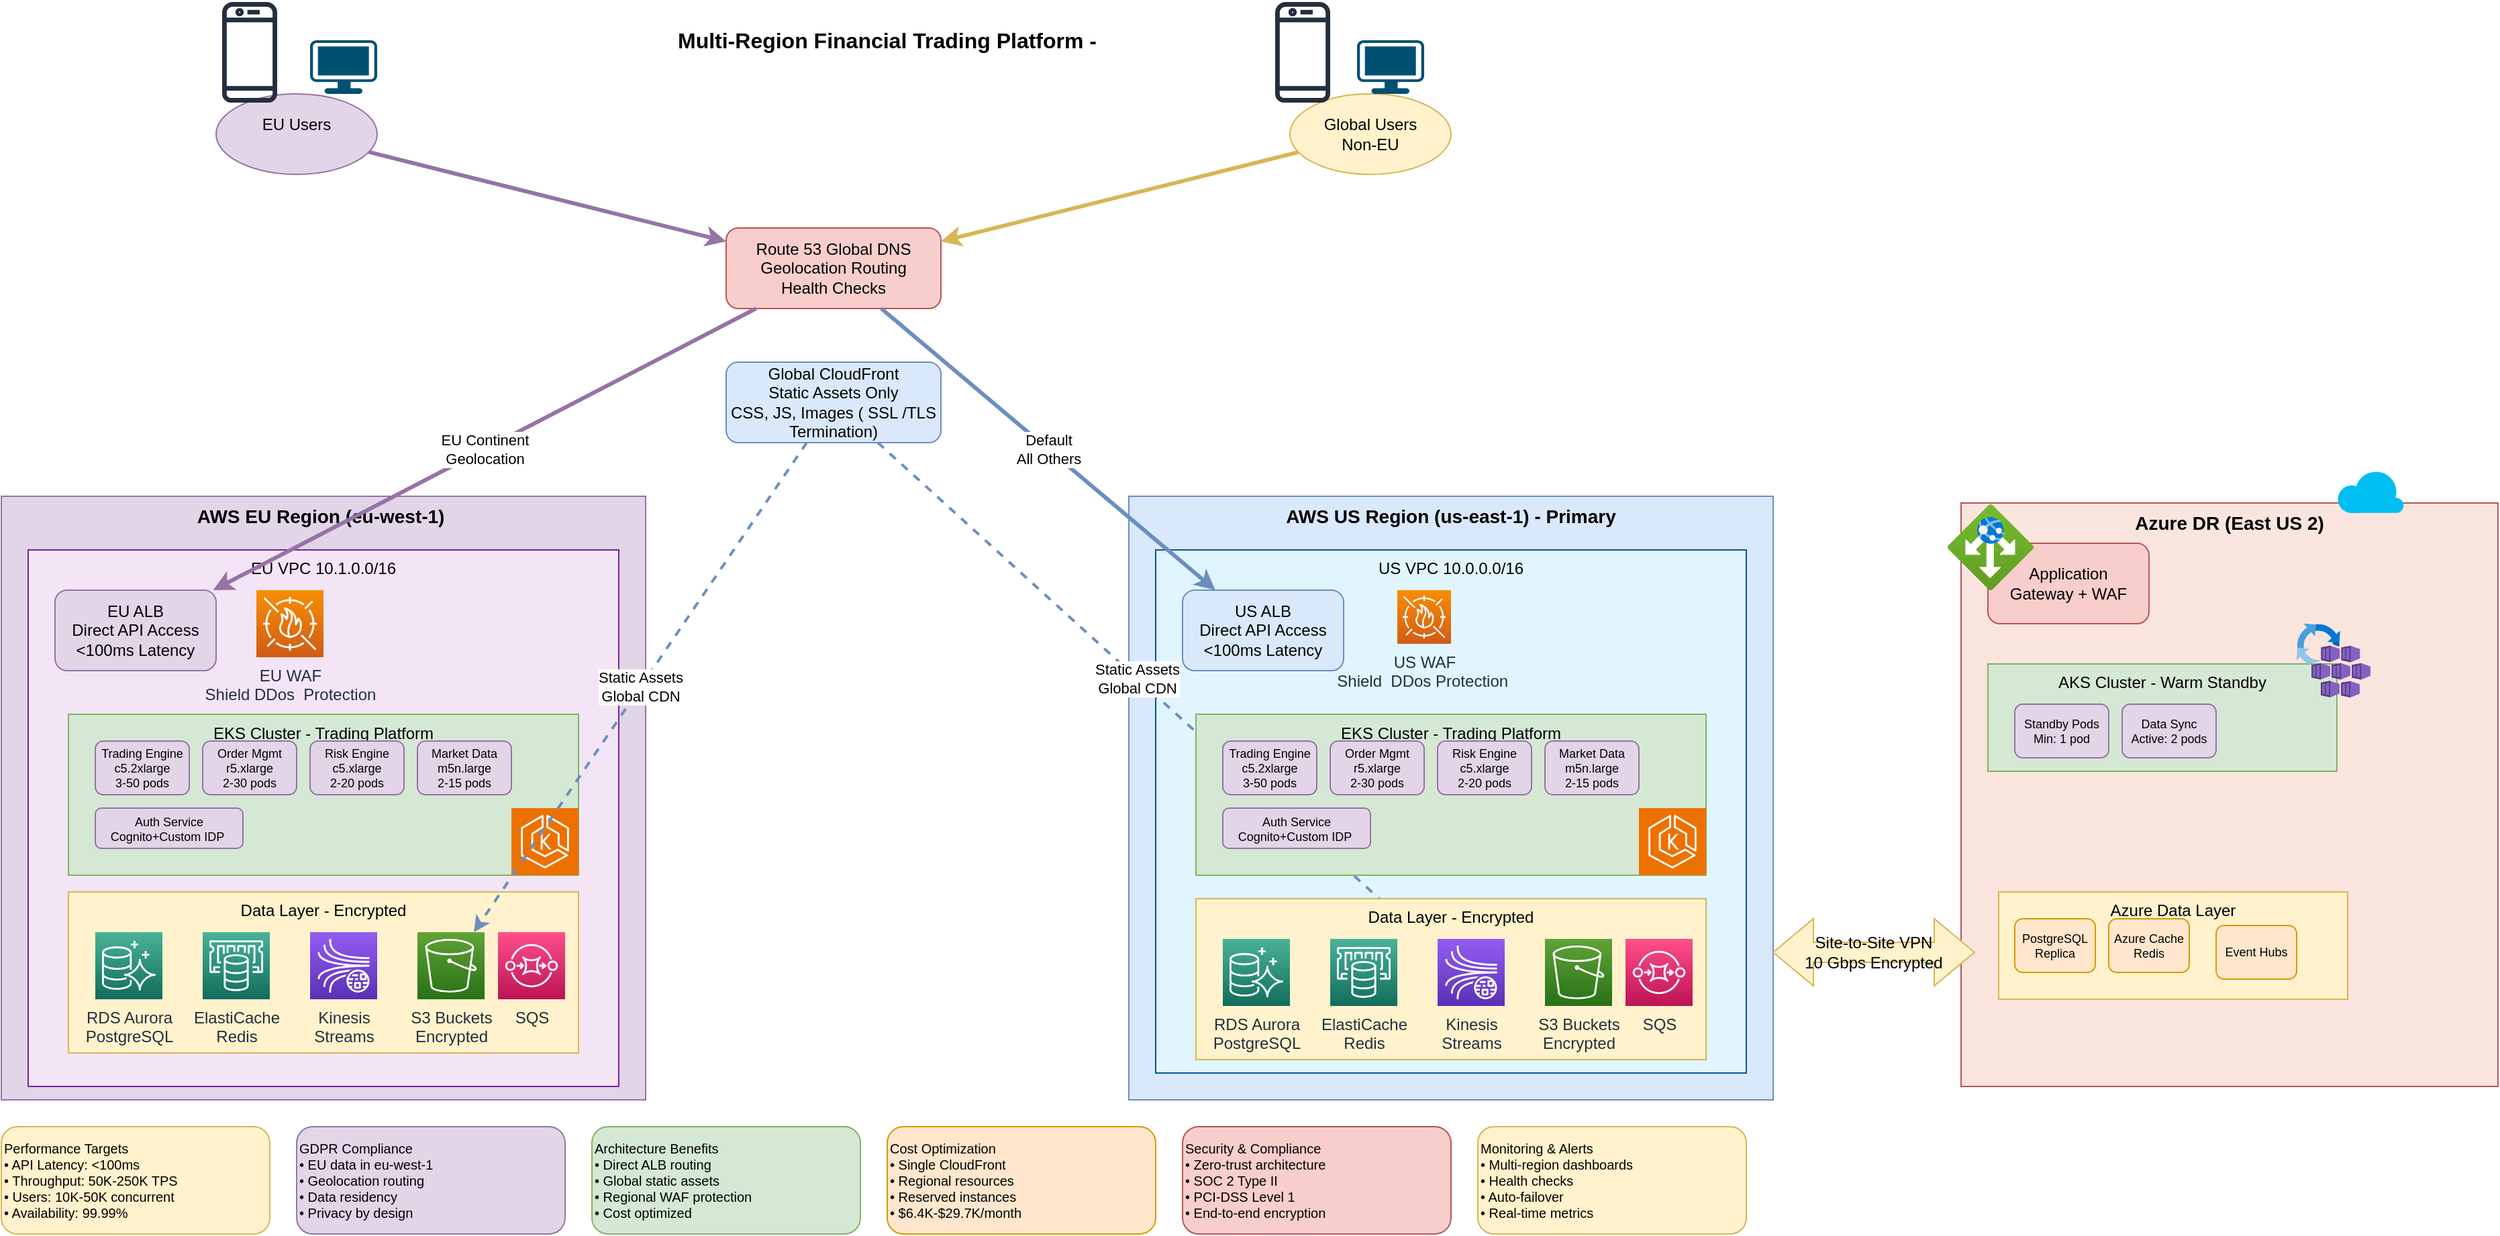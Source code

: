 <mxfile version="28.2.4">
  <diagram name="Multi-Region Architecture with GDPR Compliance" id="multi-region-arch">
    <mxGraphModel dx="848" dy="508" grid="1" gridSize="10" guides="1" tooltips="1" connect="1" arrows="1" fold="1" page="1" pageScale="1" pageWidth="1400" pageHeight="900" math="0" shadow="0">
      <root>
        <mxCell id="0" />
        <mxCell id="1" parent="0" />
        <mxCell id="title" value="Multi-Region Financial Trading Platform -" style="text;html=1;strokeColor=none;fillColor=none;align=center;verticalAlign=middle;whiteSpace=wrap;rounded=0;fontSize=16;fontStyle=1;" parent="1" vertex="1">
          <mxGeometry x="400" y="20" width="600" height="40" as="geometry" />
        </mxCell>
        <mxCell id="eu-users" value="EU Users&lt;div&gt;&lt;br/&gt;&lt;/div&gt;" style="ellipse;whiteSpace=wrap;html=1;fillColor=#e1d5e7;strokeColor=#9673a6;" parent="1" vertex="1">
          <mxGeometry x="200" y="80" width="120" height="60" as="geometry" />
        </mxCell>
        <mxCell id="global-users" value="Global Users&#xa;Non-EU" style="ellipse;whiteSpace=wrap;html=1;fillColor=#fff2cc;strokeColor=#d6b656;" parent="1" vertex="1">
          <mxGeometry x="1000" y="80" width="120" height="60" as="geometry" />
        </mxCell>
        <mxCell id="route53" value="Route 53 Global DNS&#xa;Geolocation Routing&#xa;Health Checks" style="rounded=1;whiteSpace=wrap;html=1;fillColor=#f8cecc;strokeColor=#b85450;" parent="1" vertex="1">
          <mxGeometry x="580" y="180" width="160" height="60" as="geometry" />
        </mxCell>
        <mxCell id="global-cloudfront" value="Global CloudFront&lt;br&gt;Static Assets Only&lt;br&gt;CSS, JS, Images ( SSL /TLS Termination)" style="rounded=1;whiteSpace=wrap;html=1;fillColor=#dae8fc;strokeColor=#6c8ebf;" parent="1" vertex="1">
          <mxGeometry x="580" y="280" width="160" height="60" as="geometry" />
        </mxCell>
        <mxCell id="eu-region" value="AWS EU Region (eu-west-1)&amp;nbsp;" style="rounded=0;whiteSpace=wrap;html=1;fillColor=#e1d5e7;strokeColor=#9673a6;verticalAlign=top;fontSize=14;fontStyle=1;" parent="1" vertex="1">
          <mxGeometry x="40" y="380" width="480" height="450" as="geometry" />
        </mxCell>
        <mxCell id="eu-vpc" value="EU VPC 10.1.0.0/16" style="rounded=0;whiteSpace=wrap;html=1;fillColor=#f3e5f5;strokeColor=#7b1fa2;verticalAlign=top;" parent="1" vertex="1">
          <mxGeometry x="60" y="420" width="440" height="400" as="geometry" />
        </mxCell>
        <mxCell id="eu-alb" value="EU ALB&#xa;Direct API Access&#xa;&amp;lt;100ms Latency" style="rounded=1;whiteSpace=wrap;html=1;fillColor=#e1d5e7;strokeColor=#9673a6;" parent="1" vertex="1">
          <mxGeometry x="80" y="450" width="120" height="60" as="geometry" />
        </mxCell>
        <mxCell id="eu-waf" value="EU WAF&lt;br&gt;Shield DDos&amp;nbsp; Protection" style="sketch=0;outlineConnect=0;fontColor=#232F3E;gradientColor=#F78E04;gradientDirection=north;fillColor=#D05C17;strokeColor=#ffffff;dashed=0;verticalLabelPosition=bottom;verticalAlign=top;align=center;html=1;fontSize=12;fontStyle=0;aspect=fixed;shape=mxgraph.aws4.resourceIcon;resIcon=mxgraph.aws4.waf;" parent="1" vertex="1">
          <mxGeometry x="230" y="450" width="50" height="50" as="geometry" />
        </mxCell>
        <mxCell id="us-region" value="AWS US Region (us-east-1) - Primary" style="rounded=0;whiteSpace=wrap;html=1;fillColor=#dae8fc;strokeColor=#6c8ebf;verticalAlign=top;fontSize=14;fontStyle=1;" parent="1" vertex="1">
          <mxGeometry x="880" y="380" width="480" height="450" as="geometry" />
        </mxCell>
        <mxCell id="us-vpc" value="US VPC 10.0.0.0/16" style="rounded=0;whiteSpace=wrap;html=1;fillColor=#e1f5fe;strokeColor=#01579b;verticalAlign=top;" parent="1" vertex="1">
          <mxGeometry x="900" y="420" width="440" height="390" as="geometry" />
        </mxCell>
        <mxCell id="us-alb" value="US ALB&#xa;Direct API Access&#xa;&amp;lt;100ms Latency" style="rounded=1;whiteSpace=wrap;html=1;fillColor=#dae8fc;strokeColor=#6c8ebf;" parent="1" vertex="1">
          <mxGeometry x="920" y="450" width="120" height="60" as="geometry" />
        </mxCell>
        <mxCell id="us-waf" value="US WAF&lt;br&gt;Shield&amp;nbsp; DDos Protection&amp;nbsp;" style="sketch=0;outlineConnect=0;fontColor=#232F3E;gradientColor=#F78E04;gradientDirection=north;fillColor=#D05C17;strokeColor=#ffffff;dashed=0;verticalLabelPosition=bottom;verticalAlign=top;align=center;html=1;fontSize=12;fontStyle=0;aspect=fixed;shape=mxgraph.aws4.resourceIcon;resIcon=mxgraph.aws4.waf;" parent="1" vertex="1">
          <mxGeometry x="1080" y="450" width="40" height="40" as="geometry" />
        </mxCell>
        <mxCell id="flow-eu-dns" value="" style="endArrow=classic;html=1;rounded=0;strokeColor=#9673a6;strokeWidth=3;" parent="1" source="eu-users" target="route53" edge="1">
          <mxGeometry width="50" height="50" relative="1" as="geometry">
            <mxPoint x="320" y="120" as="sourcePoint" />
            <mxPoint x="580" y="200" as="targetPoint" />
          </mxGeometry>
        </mxCell>
        <mxCell id="flow-global-dns" value="" style="endArrow=classic;html=1;rounded=0;strokeColor=#d6b656;strokeWidth=3;" parent="1" source="global-users" target="route53" edge="1">
          <mxGeometry width="50" height="50" relative="1" as="geometry">
            <mxPoint x="1000" y="120" as="sourcePoint" />
            <mxPoint x="740" y="200" as="targetPoint" />
          </mxGeometry>
        </mxCell>
        <mxCell id="flow-dns-eu" value="EU Continent&#xa;Geolocation" style="endArrow=classic;html=1;rounded=0;strokeColor=#9673a6;strokeWidth=3;labelBackgroundColor=#ffffff;" parent="1" source="route53" target="eu-alb" edge="1">
          <mxGeometry width="50" height="50" relative="1" as="geometry">
            <mxPoint x="580" y="240" as="sourcePoint" />
            <mxPoint x="200" y="450" as="targetPoint" />
          </mxGeometry>
        </mxCell>
        <mxCell id="flow-dns-us" value="Default&#xa;All Others" style="endArrow=classic;html=1;rounded=0;strokeColor=#6c8ebf;strokeWidth=3;labelBackgroundColor=#ffffff;" parent="1" source="route53" target="us-alb" edge="1">
          <mxGeometry width="50" height="50" relative="1" as="geometry">
            <mxPoint x="740" y="240" as="sourcePoint" />
            <mxPoint x="980" y="450" as="targetPoint" />
          </mxGeometry>
        </mxCell>
        <mxCell id="flow-static" value="Static Assets&#xa;Global CDN" style="endArrow=classic;html=1;rounded=0;strokeColor=#6c8ebf;strokeWidth=2;dashed=1;labelBackgroundColor=#ffffff;" parent="1" source="global-cloudfront" edge="1">
          <mxGeometry width="50" height="50" relative="1" as="geometry">
            <mxPoint x="740" y="340" as="sourcePoint" />
            <mxPoint x="1080" y="692.247" as="targetPoint" />
          </mxGeometry>
        </mxCell>
        <mxCell id="perf-metrics" value="Performance Targets&#xa;• API Latency: &amp;lt;100ms&#xa;• Throughput: 50K-250K TPS&#xa;• Users: 10K-50K concurrent&#xa;• Availability: 99.99%" style="rounded=1;whiteSpace=wrap;html=1;fillColor=#fff2cc;strokeColor=#d6b656;fontSize=10;align=left;" parent="1" vertex="1">
          <mxGeometry x="40" y="850" width="200" height="80" as="geometry" />
        </mxCell>
        <mxCell id="gdpr-compliance" value="GDPR Compliance&#xa;• EU data in eu-west-1&#xa;• Geolocation routing&#xa;• Data residency&#xa;• Privacy by design" style="rounded=1;whiteSpace=wrap;html=1;fillColor=#e1d5e7;strokeColor=#9673a6;fontSize=10;align=left;" parent="1" vertex="1">
          <mxGeometry x="260" y="850" width="200" height="80" as="geometry" />
        </mxCell>
        <mxCell id="arch-benefits" value="Architecture Benefits&#xa;• Direct ALB routing&#xa;• Global static assets&#xa;• Regional WAF protection&#xa;• Cost optimized" style="rounded=1;whiteSpace=wrap;html=1;fillColor=#d5e8d4;strokeColor=#82b366;fontSize=10;align=left;" parent="1" vertex="1">
          <mxGeometry x="480" y="850" width="200" height="80" as="geometry" />
        </mxCell>
        <mxCell id="cost-opt" value="Cost Optimization&#xa;• Single CloudFront&#xa;• Regional resources&#xa;• Reserved instances&#xa;• $6.4K-$29.7K/month" style="rounded=1;whiteSpace=wrap;html=1;fillColor=#ffe6cc;strokeColor=#d79b00;fontSize=10;align=left;" parent="1" vertex="1">
          <mxGeometry x="700" y="850" width="200" height="80" as="geometry" />
        </mxCell>
        <mxCell id="security" value="Security &amp; Compliance&#xa;• Zero-trust architecture&#xa;• SOC 2 Type II&#xa;• PCI-DSS Level 1&#xa;• End-to-end encryption" style="rounded=1;whiteSpace=wrap;html=1;fillColor=#f8cecc;strokeColor=#b85450;fontSize=10;align=left;" parent="1" vertex="1">
          <mxGeometry x="920" y="850" width="200" height="80" as="geometry" />
        </mxCell>
        <mxCell id="monitoring" value="Monitoring &amp; Alerts&#xa;• Multi-region dashboards&#xa;• Health checks&#xa;• Auto-failover&#xa;• Real-time metrics" style="rounded=1;whiteSpace=wrap;html=1;fillColor=#fff2cc;strokeColor=#d6b656;fontSize=10;align=left;" parent="1" vertex="1">
          <mxGeometry x="1140" y="850" width="200" height="80" as="geometry" />
        </mxCell>
        <mxCell id="MmGn4dY18uyqNWYcAAXF-1" value="Azure DR (East US 2)" style="rounded=0;whiteSpace=wrap;html=1;fillColor=#FAE4DE;strokeColor=#b85450;verticalAlign=top;fontSize=14;fontStyle=1;" vertex="1" parent="1">
          <mxGeometry x="1500" y="385" width="400" height="435" as="geometry" />
        </mxCell>
        <mxCell id="MmGn4dY18uyqNWYcAAXF-2" value="Application&#xa;Gateway + WAF" style="rounded=1;whiteSpace=wrap;html=1;fillColor=#f8cecc;strokeColor=#b85450;" vertex="1" parent="1">
          <mxGeometry x="1520" y="415" width="120" height="60" as="geometry" />
        </mxCell>
        <mxCell id="MmGn4dY18uyqNWYcAAXF-3" value="AKS Cluster - Warm Standby" style="rounded=0;whiteSpace=wrap;html=1;fillColor=#d5e8d4;strokeColor=#82b366;verticalAlign=top;" vertex="1" parent="1">
          <mxGeometry x="1520" y="505" width="260" height="80" as="geometry" />
        </mxCell>
        <mxCell id="MmGn4dY18uyqNWYcAAXF-4" value="Standby Pods&#xa;Min: 1 pod" style="rounded=1;whiteSpace=wrap;html=1;fillColor=#e1d5e7;strokeColor=#9673a6;fontSize=9;" vertex="1" parent="1">
          <mxGeometry x="1540" y="535" width="70" height="40" as="geometry" />
        </mxCell>
        <mxCell id="MmGn4dY18uyqNWYcAAXF-5" value="Data Sync&#xa;Active: 2 pods" style="rounded=1;whiteSpace=wrap;html=1;fillColor=#e1d5e7;strokeColor=#9673a6;fontSize=9;" vertex="1" parent="1">
          <mxGeometry x="1620" y="535" width="70" height="40" as="geometry" />
        </mxCell>
        <mxCell id="MmGn4dY18uyqNWYcAAXF-6" value="Azure Data Layer" style="rounded=0;whiteSpace=wrap;html=1;fillColor=#fff2cc;strokeColor=#d6b656;verticalAlign=top;" vertex="1" parent="1">
          <mxGeometry x="1528" y="675" width="260" height="80" as="geometry" />
        </mxCell>
        <mxCell id="MmGn4dY18uyqNWYcAAXF-7" value="PostgreSQL&#xa;Replica" style="rounded=1;whiteSpace=wrap;html=1;fillColor=#ffe6cc;strokeColor=#d79b00;fontSize=9;" vertex="1" parent="1">
          <mxGeometry x="1540" y="695" width="60" height="40" as="geometry" />
        </mxCell>
        <mxCell id="MmGn4dY18uyqNWYcAAXF-8" value="Azure Cache&#xa;Redis" style="rounded=1;whiteSpace=wrap;html=1;fillColor=#ffe6cc;strokeColor=#d79b00;fontSize=9;" vertex="1" parent="1">
          <mxGeometry x="1610" y="695" width="60" height="40" as="geometry" />
        </mxCell>
        <mxCell id="MmGn4dY18uyqNWYcAAXF-9" value="Event Hubs" style="rounded=1;whiteSpace=wrap;html=1;fillColor=#ffe6cc;strokeColor=#d79b00;fontSize=9;" vertex="1" parent="1">
          <mxGeometry x="1690" y="700" width="60" height="40" as="geometry" />
        </mxCell>
        <mxCell id="MmGn4dY18uyqNWYcAAXF-10" value="" style="image;aspect=fixed;html=1;points=[];align=center;fontSize=12;image=img/lib/azure2/networking/Application_Gateways.svg;" vertex="1" parent="1">
          <mxGeometry x="1490" y="386" width="64" height="64" as="geometry" />
        </mxCell>
        <mxCell id="MmGn4dY18uyqNWYcAAXF-11" value="" style="verticalLabelPosition=bottom;html=1;verticalAlign=top;align=center;strokeColor=none;fillColor=#00BEF2;shape=mxgraph.azure.cloud;" vertex="1" parent="1">
          <mxGeometry x="1780" y="360" width="50" height="32.5" as="geometry" />
        </mxCell>
        <mxCell id="MmGn4dY18uyqNWYcAAXF-12" value="Site-to-Site VPN&#xa;10 Gbps Encrypted" style="shape=doubleArrow;whiteSpace=wrap;html=1;fillColor=#fff2cc;strokeColor=#d6b656;" vertex="1" parent="1">
          <mxGeometry x="1360" y="695" width="150" height="50" as="geometry" />
        </mxCell>
        <mxCell id="MmGn4dY18uyqNWYcAAXF-13" value="EKS Cluster - Trading Platform" style="rounded=0;whiteSpace=wrap;html=1;fillColor=#d5e8d4;strokeColor=#82b366;verticalAlign=top;" vertex="1" parent="1">
          <mxGeometry x="90" y="542.5" width="380" height="120" as="geometry" />
        </mxCell>
        <mxCell id="MmGn4dY18uyqNWYcAAXF-14" value="Trading Engine&#xa;c5.2xlarge&#xa;3-50 pods" style="rounded=1;whiteSpace=wrap;html=1;fillColor=#e1d5e7;strokeColor=#9673a6;fontSize=9;" vertex="1" parent="1">
          <mxGeometry x="110" y="562.5" width="70" height="40" as="geometry" />
        </mxCell>
        <mxCell id="MmGn4dY18uyqNWYcAAXF-15" value="Order Mgmt&#xa;r5.xlarge&#xa;2-30 pods" style="rounded=1;whiteSpace=wrap;html=1;fillColor=#e1d5e7;strokeColor=#9673a6;fontSize=9;" vertex="1" parent="1">
          <mxGeometry x="190" y="562.5" width="70" height="40" as="geometry" />
        </mxCell>
        <mxCell id="MmGn4dY18uyqNWYcAAXF-16" value="Risk Engine&#xa;c5.xlarge&#xa;2-20 pods" style="rounded=1;whiteSpace=wrap;html=1;fillColor=#e1d5e7;strokeColor=#9673a6;fontSize=9;" vertex="1" parent="1">
          <mxGeometry x="270" y="562.5" width="70" height="40" as="geometry" />
        </mxCell>
        <mxCell id="MmGn4dY18uyqNWYcAAXF-17" value="Market Data&#xa;m5n.large&#xa;2-15 pods" style="rounded=1;whiteSpace=wrap;html=1;fillColor=#e1d5e7;strokeColor=#9673a6;fontSize=9;" vertex="1" parent="1">
          <mxGeometry x="350" y="562.5" width="70" height="40" as="geometry" />
        </mxCell>
        <mxCell id="MmGn4dY18uyqNWYcAAXF-18" value="Auth Service&lt;br&gt;Cognito+Custom IDP&amp;nbsp;" style="rounded=1;whiteSpace=wrap;html=1;fillColor=#e1d5e7;strokeColor=#9673a6;fontSize=9;" vertex="1" parent="1">
          <mxGeometry x="110" y="612.5" width="110" height="30" as="geometry" />
        </mxCell>
        <mxCell id="MmGn4dY18uyqNWYcAAXF-19" value="" style="sketch=0;points=[[0,0,0],[0.25,0,0],[0.5,0,0],[0.75,0,0],[1,0,0],[0,1,0],[0.25,1,0],[0.5,1,0],[0.75,1,0],[1,1,0],[0,0.25,0],[0,0.5,0],[0,0.75,0],[1,0.25,0],[1,0.5,0],[1,0.75,0]];outlineConnect=0;fontColor=#232F3E;fillColor=#ED7100;strokeColor=#ffffff;dashed=0;verticalLabelPosition=bottom;verticalAlign=top;align=center;html=1;fontSize=12;fontStyle=0;aspect=fixed;shape=mxgraph.aws4.resourceIcon;resIcon=mxgraph.aws4.eks;" vertex="1" parent="1">
          <mxGeometry x="420" y="612.5" width="50" height="50" as="geometry" />
        </mxCell>
        <mxCell id="MmGn4dY18uyqNWYcAAXF-26" value="Data Layer - Encrypted" style="rounded=0;whiteSpace=wrap;html=1;fillColor=#fff2cc;strokeColor=#d6b656;verticalAlign=top;" vertex="1" parent="1">
          <mxGeometry x="90" y="675" width="380" height="120" as="geometry" />
        </mxCell>
        <mxCell id="MmGn4dY18uyqNWYcAAXF-27" value="RDS Aurora&#xa;PostgreSQL" style="sketch=0;outlineConnect=0;fontColor=#232F3E;gradientColor=#4AB29A;gradientDirection=north;fillColor=#116D5B;strokeColor=#ffffff;dashed=0;verticalLabelPosition=bottom;verticalAlign=top;align=center;html=1;fontSize=12;fontStyle=0;aspect=fixed;shape=mxgraph.aws4.resourceIcon;resIcon=mxgraph.aws4.aurora;" vertex="1" parent="1">
          <mxGeometry x="110" y="705" width="50" height="50" as="geometry" />
        </mxCell>
        <mxCell id="MmGn4dY18uyqNWYcAAXF-28" value="ElastiCache&#xa;Redis" style="sketch=0;outlineConnect=0;fontColor=#232F3E;gradientColor=#4AB29A;gradientDirection=north;fillColor=#116D5B;strokeColor=#ffffff;dashed=0;verticalLabelPosition=bottom;verticalAlign=top;align=center;html=1;fontSize=12;fontStyle=0;aspect=fixed;shape=mxgraph.aws4.resourceIcon;resIcon=mxgraph.aws4.elasticache;" vertex="1" parent="1">
          <mxGeometry x="190" y="705" width="50" height="50" as="geometry" />
        </mxCell>
        <mxCell id="MmGn4dY18uyqNWYcAAXF-29" value="Kinesis&#xa;Streams" style="sketch=0;outlineConnect=0;fontColor=#232F3E;gradientColor=#945DF2;gradientDirection=north;fillColor=#5A30B5;strokeColor=#ffffff;dashed=0;verticalLabelPosition=bottom;verticalAlign=top;align=center;html=1;fontSize=12;fontStyle=0;aspect=fixed;shape=mxgraph.aws4.resourceIcon;resIcon=mxgraph.aws4.kinesis_data_streams;" vertex="1" parent="1">
          <mxGeometry x="270" y="705" width="50" height="50" as="geometry" />
        </mxCell>
        <mxCell id="MmGn4dY18uyqNWYcAAXF-30" value="S3 Buckets&#xa;Encrypted" style="sketch=0;outlineConnect=0;fontColor=#232F3E;gradientColor=#60A337;gradientDirection=north;fillColor=#277116;strokeColor=#ffffff;dashed=0;verticalLabelPosition=bottom;verticalAlign=top;align=center;html=1;fontSize=12;fontStyle=0;aspect=fixed;shape=mxgraph.aws4.resourceIcon;resIcon=mxgraph.aws4.s3;" vertex="1" parent="1">
          <mxGeometry x="350" y="705" width="50" height="50" as="geometry" />
        </mxCell>
        <mxCell id="MmGn4dY18uyqNWYcAAXF-31" value="SQS" style="sketch=0;outlineConnect=0;fontColor=#232F3E;gradientColor=#FF4F8B;gradientDirection=north;fillColor=#BC1356;strokeColor=#ffffff;dashed=0;verticalLabelPosition=bottom;verticalAlign=top;align=center;html=1;fontSize=12;fontStyle=0;aspect=fixed;shape=mxgraph.aws4.resourceIcon;resIcon=mxgraph.aws4.sqs;" vertex="1" parent="1">
          <mxGeometry x="410" y="705" width="50" height="50" as="geometry" />
        </mxCell>
        <mxCell id="MmGn4dY18uyqNWYcAAXF-35" value="Static Assets&#xa;Global CDN" style="endArrow=classic;html=1;rounded=0;strokeColor=#6c8ebf;strokeWidth=2;dashed=1;labelBackgroundColor=#ffffff;" edge="1" parent="1" target="MmGn4dY18uyqNWYcAAXF-30">
          <mxGeometry width="50" height="50" relative="1" as="geometry">
            <mxPoint x="640" y="340" as="sourcePoint" />
            <mxPoint x="1027" y="692" as="targetPoint" />
          </mxGeometry>
        </mxCell>
        <mxCell id="MmGn4dY18uyqNWYcAAXF-36" value="EKS Cluster - Trading Platform" style="rounded=0;whiteSpace=wrap;html=1;fillColor=#d5e8d4;strokeColor=#82b366;verticalAlign=top;" vertex="1" parent="1">
          <mxGeometry x="930" y="542.5" width="380" height="120" as="geometry" />
        </mxCell>
        <mxCell id="MmGn4dY18uyqNWYcAAXF-37" value="Trading Engine&#xa;c5.2xlarge&#xa;3-50 pods" style="rounded=1;whiteSpace=wrap;html=1;fillColor=#e1d5e7;strokeColor=#9673a6;fontSize=9;" vertex="1" parent="1">
          <mxGeometry x="950" y="562.5" width="70" height="40" as="geometry" />
        </mxCell>
        <mxCell id="MmGn4dY18uyqNWYcAAXF-38" value="Order Mgmt&#xa;r5.xlarge&#xa;2-30 pods" style="rounded=1;whiteSpace=wrap;html=1;fillColor=#e1d5e7;strokeColor=#9673a6;fontSize=9;" vertex="1" parent="1">
          <mxGeometry x="1030" y="562.5" width="70" height="40" as="geometry" />
        </mxCell>
        <mxCell id="MmGn4dY18uyqNWYcAAXF-39" value="Risk Engine&#xa;c5.xlarge&#xa;2-20 pods" style="rounded=1;whiteSpace=wrap;html=1;fillColor=#e1d5e7;strokeColor=#9673a6;fontSize=9;" vertex="1" parent="1">
          <mxGeometry x="1110" y="562.5" width="70" height="40" as="geometry" />
        </mxCell>
        <mxCell id="MmGn4dY18uyqNWYcAAXF-40" value="Market Data&#xa;m5n.large&#xa;2-15 pods" style="rounded=1;whiteSpace=wrap;html=1;fillColor=#e1d5e7;strokeColor=#9673a6;fontSize=9;" vertex="1" parent="1">
          <mxGeometry x="1190" y="562.5" width="70" height="40" as="geometry" />
        </mxCell>
        <mxCell id="MmGn4dY18uyqNWYcAAXF-41" value="Auth Service&lt;br&gt;Cognito+Custom IDP&amp;nbsp;" style="rounded=1;whiteSpace=wrap;html=1;fillColor=#e1d5e7;strokeColor=#9673a6;fontSize=9;" vertex="1" parent="1">
          <mxGeometry x="950" y="612.5" width="110" height="30" as="geometry" />
        </mxCell>
        <mxCell id="MmGn4dY18uyqNWYcAAXF-42" value="" style="sketch=0;points=[[0,0,0],[0.25,0,0],[0.5,0,0],[0.75,0,0],[1,0,0],[0,1,0],[0.25,1,0],[0.5,1,0],[0.75,1,0],[1,1,0],[0,0.25,0],[0,0.5,0],[0,0.75,0],[1,0.25,0],[1,0.5,0],[1,0.75,0]];outlineConnect=0;fontColor=#232F3E;fillColor=#ED7100;strokeColor=#ffffff;dashed=0;verticalLabelPosition=bottom;verticalAlign=top;align=center;html=1;fontSize=12;fontStyle=0;aspect=fixed;shape=mxgraph.aws4.resourceIcon;resIcon=mxgraph.aws4.eks;" vertex="1" parent="1">
          <mxGeometry x="1260" y="612.5" width="50" height="50" as="geometry" />
        </mxCell>
        <mxCell id="MmGn4dY18uyqNWYcAAXF-43" value="Data Layer - Encrypted" style="rounded=0;whiteSpace=wrap;html=1;fillColor=#fff2cc;strokeColor=#d6b656;verticalAlign=top;" vertex="1" parent="1">
          <mxGeometry x="930" y="680" width="380" height="120" as="geometry" />
        </mxCell>
        <mxCell id="MmGn4dY18uyqNWYcAAXF-44" value="RDS Aurora&#xa;PostgreSQL" style="sketch=0;outlineConnect=0;fontColor=#232F3E;gradientColor=#4AB29A;gradientDirection=north;fillColor=#116D5B;strokeColor=#ffffff;dashed=0;verticalLabelPosition=bottom;verticalAlign=top;align=center;html=1;fontSize=12;fontStyle=0;aspect=fixed;shape=mxgraph.aws4.resourceIcon;resIcon=mxgraph.aws4.aurora;" vertex="1" parent="1">
          <mxGeometry x="950" y="710" width="50" height="50" as="geometry" />
        </mxCell>
        <mxCell id="MmGn4dY18uyqNWYcAAXF-45" value="ElastiCache&#xa;Redis" style="sketch=0;outlineConnect=0;fontColor=#232F3E;gradientColor=#4AB29A;gradientDirection=north;fillColor=#116D5B;strokeColor=#ffffff;dashed=0;verticalLabelPosition=bottom;verticalAlign=top;align=center;html=1;fontSize=12;fontStyle=0;aspect=fixed;shape=mxgraph.aws4.resourceIcon;resIcon=mxgraph.aws4.elasticache;" vertex="1" parent="1">
          <mxGeometry x="1030" y="710" width="50" height="50" as="geometry" />
        </mxCell>
        <mxCell id="MmGn4dY18uyqNWYcAAXF-46" value="Kinesis&#xa;Streams" style="sketch=0;outlineConnect=0;fontColor=#232F3E;gradientColor=#945DF2;gradientDirection=north;fillColor=#5A30B5;strokeColor=#ffffff;dashed=0;verticalLabelPosition=bottom;verticalAlign=top;align=center;html=1;fontSize=12;fontStyle=0;aspect=fixed;shape=mxgraph.aws4.resourceIcon;resIcon=mxgraph.aws4.kinesis_data_streams;" vertex="1" parent="1">
          <mxGeometry x="1110" y="710" width="50" height="50" as="geometry" />
        </mxCell>
        <mxCell id="MmGn4dY18uyqNWYcAAXF-47" value="S3 Buckets&#xa;Encrypted" style="sketch=0;outlineConnect=0;fontColor=#232F3E;gradientColor=#60A337;gradientDirection=north;fillColor=#277116;strokeColor=#ffffff;dashed=0;verticalLabelPosition=bottom;verticalAlign=top;align=center;html=1;fontSize=12;fontStyle=0;aspect=fixed;shape=mxgraph.aws4.resourceIcon;resIcon=mxgraph.aws4.s3;" vertex="1" parent="1">
          <mxGeometry x="1190" y="710" width="50" height="50" as="geometry" />
        </mxCell>
        <mxCell id="MmGn4dY18uyqNWYcAAXF-48" value="SQS" style="sketch=0;outlineConnect=0;fontColor=#232F3E;gradientColor=#FF4F8B;gradientDirection=north;fillColor=#BC1356;strokeColor=#ffffff;dashed=0;verticalLabelPosition=bottom;verticalAlign=top;align=center;html=1;fontSize=12;fontStyle=0;aspect=fixed;shape=mxgraph.aws4.resourceIcon;resIcon=mxgraph.aws4.sqs;" vertex="1" parent="1">
          <mxGeometry x="1250" y="710" width="50" height="50" as="geometry" />
        </mxCell>
        <mxCell id="MmGn4dY18uyqNWYcAAXF-49" value="" style="image;aspect=fixed;html=1;points=[];align=center;fontSize=12;image=img/lib/azure2/other/AKS_Automatic.svg;" vertex="1" parent="1">
          <mxGeometry x="1750" y="475" width="55" height="55" as="geometry" />
        </mxCell>
        <mxCell id="MmGn4dY18uyqNWYcAAXF-50" value="" style="sketch=0;outlineConnect=0;fontColor=#232F3E;gradientColor=none;fillColor=#232F3D;strokeColor=none;dashed=0;verticalLabelPosition=bottom;verticalAlign=top;align=center;html=1;fontSize=12;fontStyle=0;aspect=fixed;pointerEvents=1;shape=mxgraph.aws4.mobile_client;" vertex="1" parent="1">
          <mxGeometry x="204.5" y="10" width="41" height="78" as="geometry" />
        </mxCell>
        <mxCell id="MmGn4dY18uyqNWYcAAXF-51" value="" style="points=[[0.03,0.03,0],[0.5,0,0],[0.97,0.03,0],[1,0.4,0],[0.97,0.745,0],[0.5,1,0],[0.03,0.745,0],[0,0.4,0]];verticalLabelPosition=bottom;sketch=0;html=1;verticalAlign=top;aspect=fixed;align=center;pointerEvents=1;shape=mxgraph.cisco19.workstation;fillColor=#005073;strokeColor=none;" vertex="1" parent="1">
          <mxGeometry x="1050" y="40" width="50" height="40" as="geometry" />
        </mxCell>
        <mxCell id="MmGn4dY18uyqNWYcAAXF-52" value="" style="sketch=0;outlineConnect=0;fontColor=#232F3E;gradientColor=none;fillColor=#232F3D;strokeColor=none;dashed=0;verticalLabelPosition=bottom;verticalAlign=top;align=center;html=1;fontSize=12;fontStyle=0;aspect=fixed;pointerEvents=1;shape=mxgraph.aws4.mobile_client;" vertex="1" parent="1">
          <mxGeometry x="989" y="10" width="41" height="78" as="geometry" />
        </mxCell>
        <mxCell id="MmGn4dY18uyqNWYcAAXF-53" value="" style="points=[[0.03,0.03,0],[0.5,0,0],[0.97,0.03,0],[1,0.4,0],[0.97,0.745,0],[0.5,1,0],[0.03,0.745,0],[0,0.4,0]];verticalLabelPosition=bottom;sketch=0;html=1;verticalAlign=top;aspect=fixed;align=center;pointerEvents=1;shape=mxgraph.cisco19.workstation;fillColor=#005073;strokeColor=none;" vertex="1" parent="1">
          <mxGeometry x="270" y="40" width="50" height="40" as="geometry" />
        </mxCell>
      </root>
    </mxGraphModel>
  </diagram>
</mxfile>
